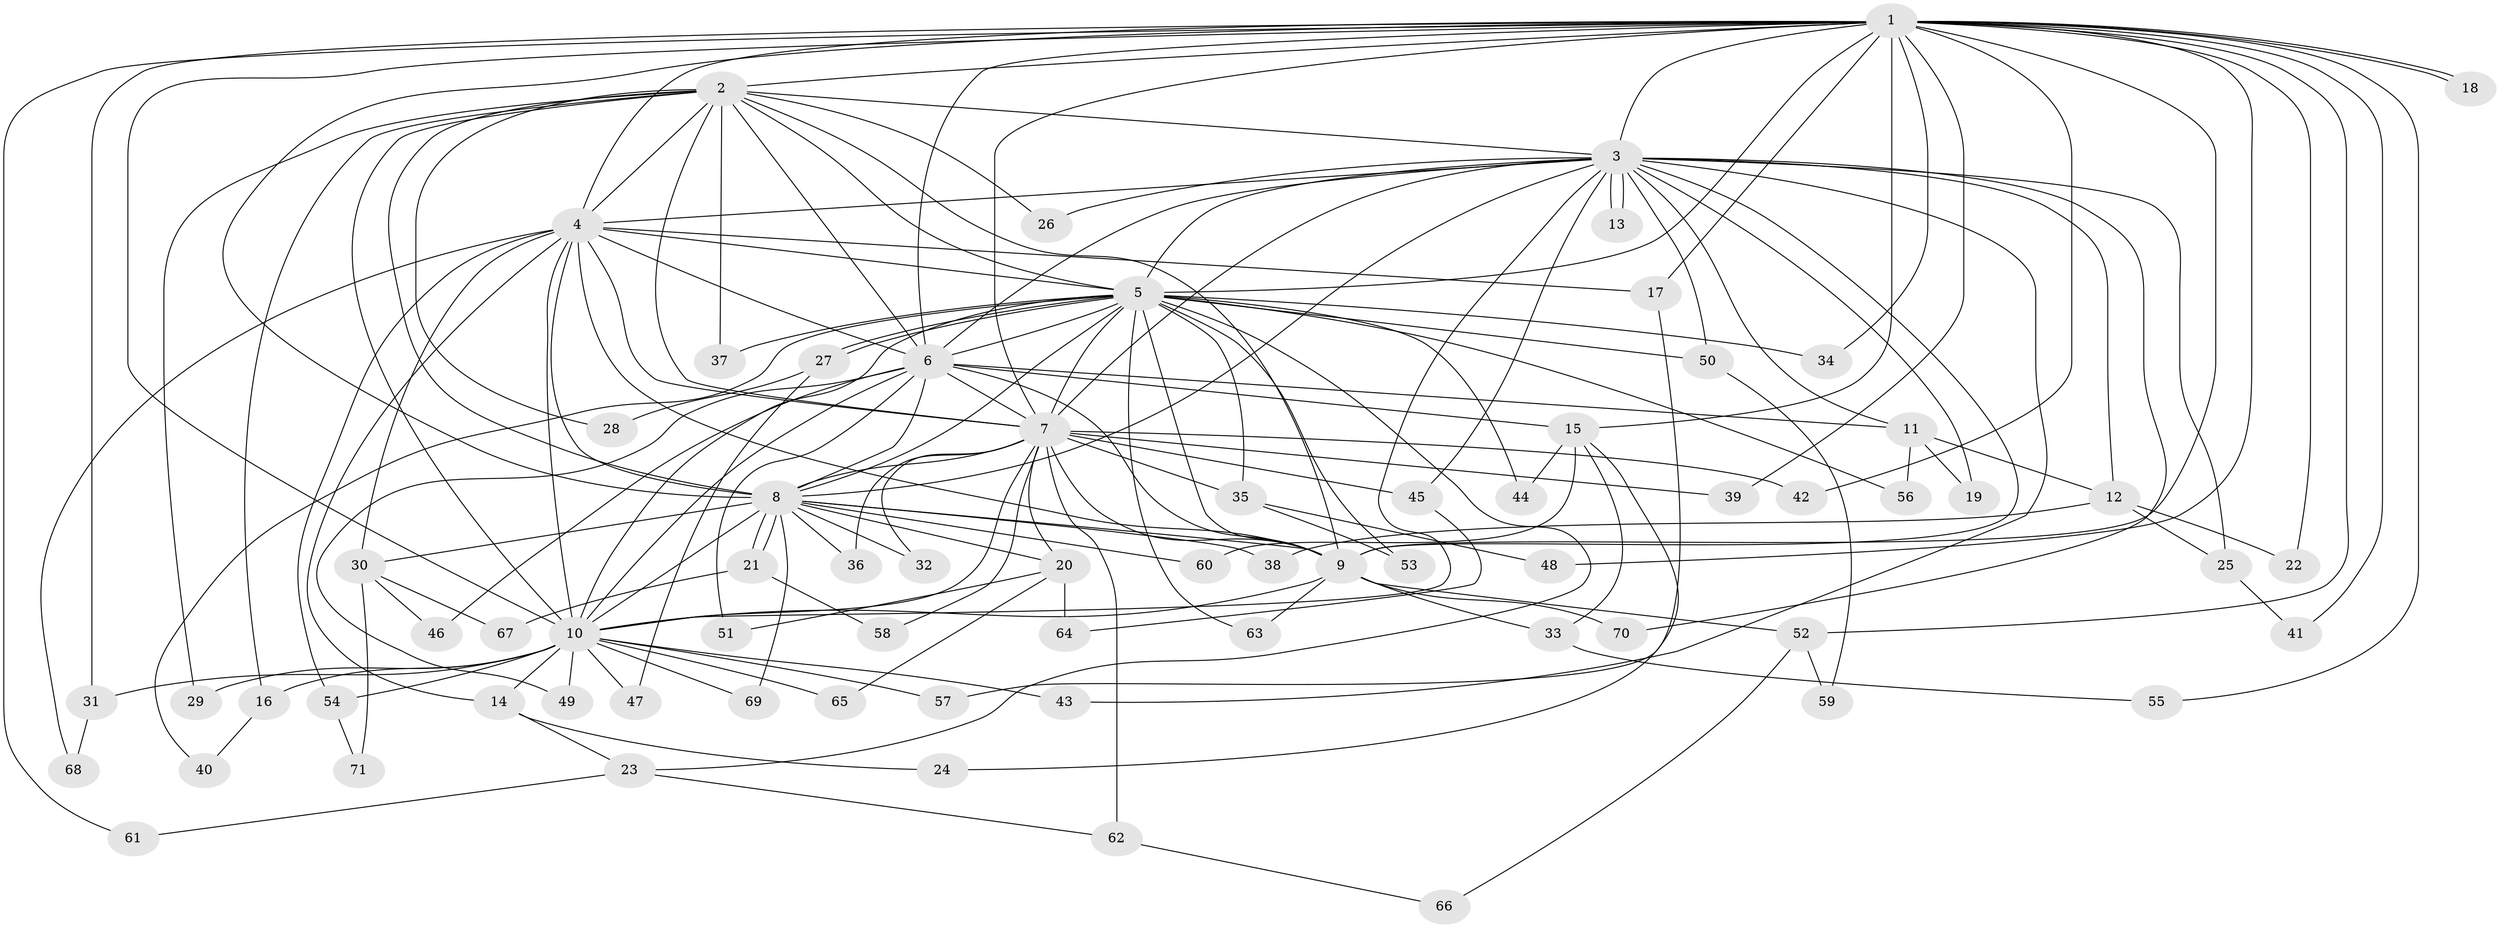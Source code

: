 // Generated by graph-tools (version 1.1) at 2025/01/03/09/25 03:01:33]
// undirected, 71 vertices, 167 edges
graph export_dot {
graph [start="1"]
  node [color=gray90,style=filled];
  1;
  2;
  3;
  4;
  5;
  6;
  7;
  8;
  9;
  10;
  11;
  12;
  13;
  14;
  15;
  16;
  17;
  18;
  19;
  20;
  21;
  22;
  23;
  24;
  25;
  26;
  27;
  28;
  29;
  30;
  31;
  32;
  33;
  34;
  35;
  36;
  37;
  38;
  39;
  40;
  41;
  42;
  43;
  44;
  45;
  46;
  47;
  48;
  49;
  50;
  51;
  52;
  53;
  54;
  55;
  56;
  57;
  58;
  59;
  60;
  61;
  62;
  63;
  64;
  65;
  66;
  67;
  68;
  69;
  70;
  71;
  1 -- 2;
  1 -- 3;
  1 -- 4;
  1 -- 5;
  1 -- 6;
  1 -- 7;
  1 -- 8;
  1 -- 9;
  1 -- 10;
  1 -- 15;
  1 -- 17;
  1 -- 18;
  1 -- 18;
  1 -- 22;
  1 -- 31;
  1 -- 34;
  1 -- 39;
  1 -- 41;
  1 -- 42;
  1 -- 48;
  1 -- 52;
  1 -- 55;
  1 -- 61;
  2 -- 3;
  2 -- 4;
  2 -- 5;
  2 -- 6;
  2 -- 7;
  2 -- 8;
  2 -- 9;
  2 -- 10;
  2 -- 16;
  2 -- 26;
  2 -- 28;
  2 -- 29;
  2 -- 37;
  3 -- 4;
  3 -- 5;
  3 -- 6;
  3 -- 7;
  3 -- 8;
  3 -- 9;
  3 -- 10;
  3 -- 11;
  3 -- 12;
  3 -- 13;
  3 -- 13;
  3 -- 19;
  3 -- 25;
  3 -- 26;
  3 -- 43;
  3 -- 45;
  3 -- 50;
  3 -- 70;
  4 -- 5;
  4 -- 6;
  4 -- 7;
  4 -- 8;
  4 -- 9;
  4 -- 10;
  4 -- 14;
  4 -- 17;
  4 -- 30;
  4 -- 54;
  4 -- 68;
  5 -- 6;
  5 -- 7;
  5 -- 8;
  5 -- 9;
  5 -- 10;
  5 -- 23;
  5 -- 27;
  5 -- 27;
  5 -- 34;
  5 -- 35;
  5 -- 37;
  5 -- 40;
  5 -- 44;
  5 -- 50;
  5 -- 53;
  5 -- 56;
  5 -- 63;
  6 -- 7;
  6 -- 8;
  6 -- 9;
  6 -- 10;
  6 -- 11;
  6 -- 15;
  6 -- 46;
  6 -- 49;
  6 -- 51;
  7 -- 8;
  7 -- 9;
  7 -- 10;
  7 -- 20;
  7 -- 32;
  7 -- 35;
  7 -- 36;
  7 -- 39;
  7 -- 42;
  7 -- 45;
  7 -- 58;
  7 -- 62;
  8 -- 9;
  8 -- 10;
  8 -- 20;
  8 -- 21;
  8 -- 21;
  8 -- 30;
  8 -- 32;
  8 -- 36;
  8 -- 38;
  8 -- 60;
  8 -- 69;
  9 -- 10;
  9 -- 33;
  9 -- 52;
  9 -- 63;
  9 -- 70;
  10 -- 14;
  10 -- 16;
  10 -- 29;
  10 -- 31;
  10 -- 43;
  10 -- 47;
  10 -- 49;
  10 -- 54;
  10 -- 57;
  10 -- 65;
  10 -- 69;
  11 -- 12;
  11 -- 19;
  11 -- 56;
  12 -- 22;
  12 -- 25;
  12 -- 38;
  14 -- 23;
  14 -- 24;
  15 -- 24;
  15 -- 33;
  15 -- 44;
  15 -- 60;
  16 -- 40;
  17 -- 57;
  20 -- 51;
  20 -- 64;
  20 -- 65;
  21 -- 58;
  21 -- 67;
  23 -- 61;
  23 -- 62;
  25 -- 41;
  27 -- 28;
  27 -- 47;
  30 -- 46;
  30 -- 67;
  30 -- 71;
  31 -- 68;
  33 -- 55;
  35 -- 48;
  35 -- 53;
  45 -- 64;
  50 -- 59;
  52 -- 59;
  52 -- 66;
  54 -- 71;
  62 -- 66;
}
